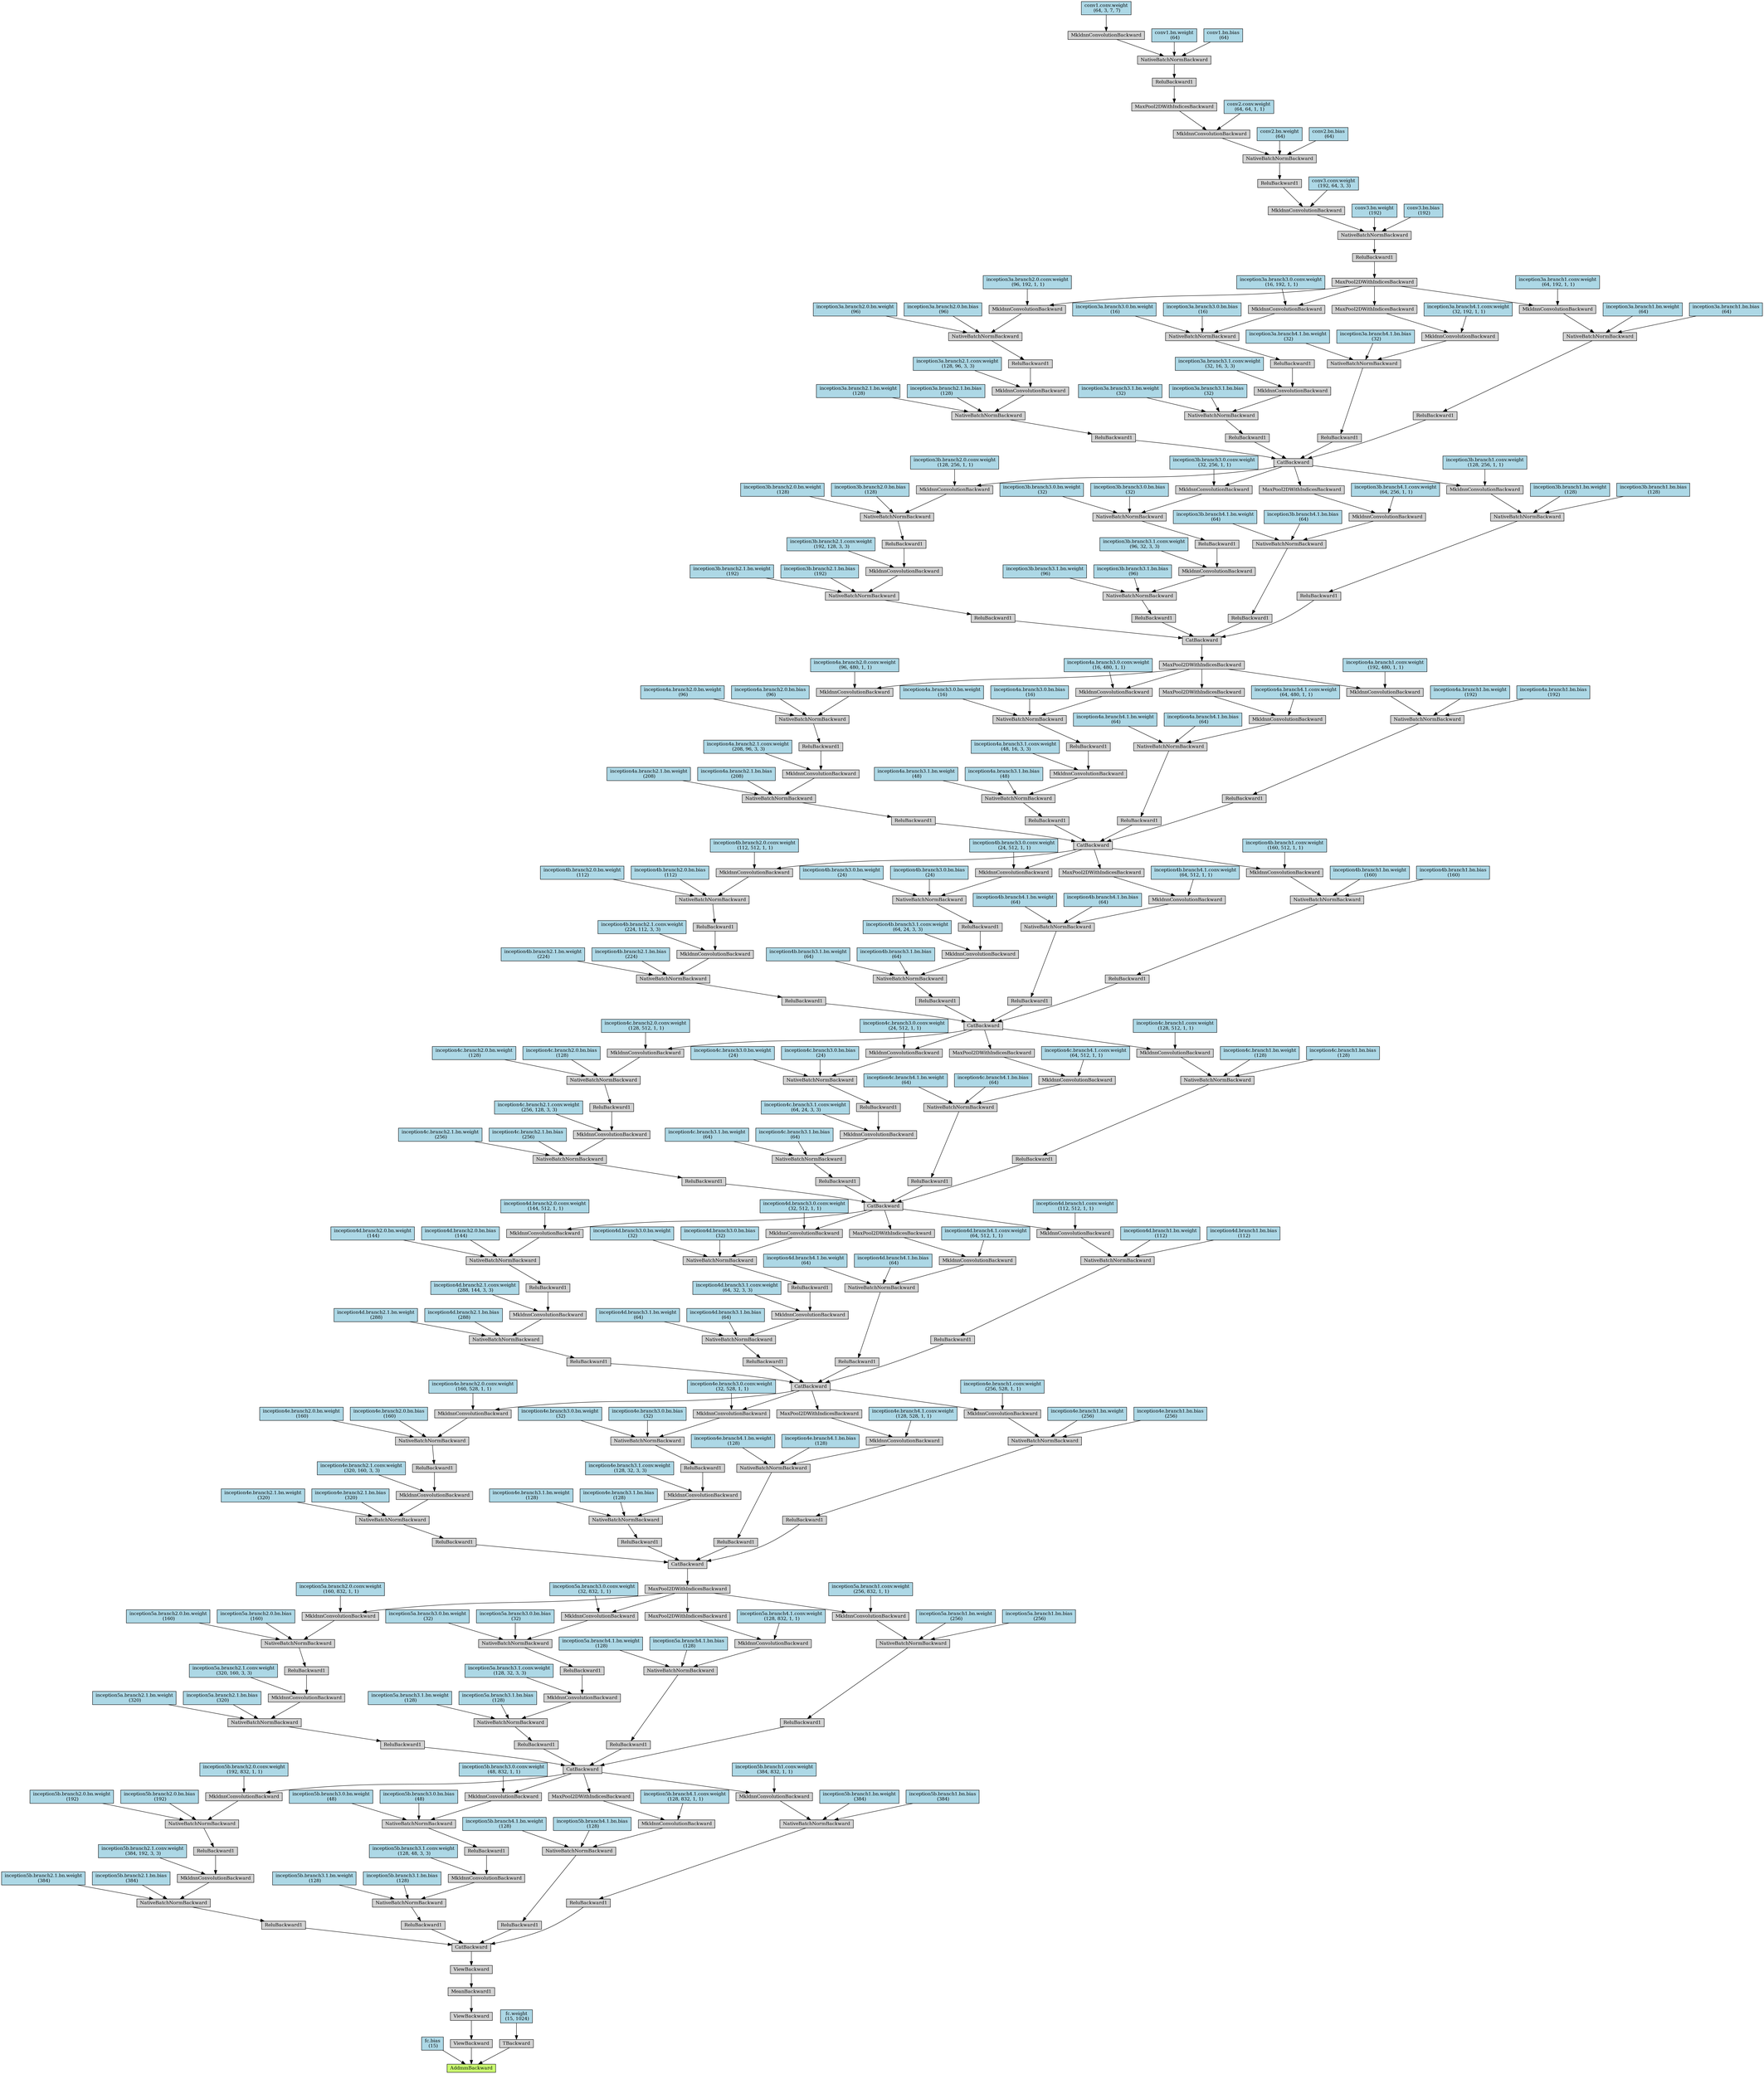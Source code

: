 digraph {
	graph [size="115.5,115.5"]
	node [align=left fontsize=12 height=0.2 ranksep=0.1 shape=box style=filled]
		139962576305008 [label=AddmmBackward fillcolor=darkolivegreen1]
			139962576305064 -> 139962576305008
		139962576305064 [label="fc.bias
 (15)" fillcolor=lightblue]
			139962576305232 -> 139962576305008
		139962576305232 [label=ViewBackward]
			139962576305512 -> 139962576305232
		139962576305512 [label=ViewBackward]
			139962576305960 -> 139962576305512
		139962576305960 [label=MeanBackward1]
			139962576302992 -> 139962576305960
		139962576302992 [label=ViewBackward]
			139962576303496 -> 139962576302992
		139962576303496 [label=CatBackward]
			139962576302432 -> 139962576303496
		139962576302432 [label=ReluBackward1]
			139962576306016 -> 139962576302432
		139962576306016 [label=NativeBatchNormBackward]
			139962576304896 -> 139962576306016
		139962576304896 [label=MkldnnConvolutionBackward]
			139962576304168 -> 139962576304896
		139962576304168 [label=CatBackward]
			139962576303104 -> 139962576304168
		139962576303104 [label=ReluBackward1]
			139959723340800 -> 139962576303104
		139959723340800 [label=NativeBatchNormBackward]
			139959723341584 -> 139959723340800
		139959723341584 [label=MkldnnConvolutionBackward]
			139959723342480 -> 139959723341584
		139959723342480 [label=MaxPool2DWithIndicesBackward]
			139959723343264 -> 139959723342480
		139959723343264 [label=CatBackward]
			139959723343096 -> 139959723343264
		139959723343096 [label=ReluBackward1]
			139959723341976 -> 139959723343096
		139959723341976 [label=NativeBatchNormBackward]
			139962658058816 -> 139959723341976
		139962658058816 [label=MkldnnConvolutionBackward]
			139958582844720 -> 139962658058816
		139958582844720 [label=CatBackward]
			139958582841808 -> 139958582844720
		139958582841808 [label=ReluBackward1]
			139959724087952 -> 139958582841808
		139959724087952 [label=NativeBatchNormBackward]
			139959724087448 -> 139959724087952
		139959724087448 [label=MkldnnConvolutionBackward]
			139963463992824 -> 139959724087448
		139963463992824 [label=CatBackward]
			139959724607192 -> 139963463992824
		139959724607192 [label=ReluBackward1]
			139959724597488 -> 139959724607192
		139959724597488 [label=NativeBatchNormBackward]
			139959722471320 -> 139959724597488
		139959722471320 [label=MkldnnConvolutionBackward]
			139959722471096 -> 139959722471320
		139959722471096 [label=CatBackward]
			139959722470928 -> 139959722471096
		139959722470928 [label=ReluBackward1]
			139959722470592 -> 139959722470928
		139959722470592 [label=NativeBatchNormBackward]
			139959722470424 -> 139959722470592
		139959722470424 [label=MkldnnConvolutionBackward]
			139959722470200 -> 139959722470424
		139959722470200 [label=CatBackward]
			139959722469864 -> 139959722470200
		139959722469864 [label=ReluBackward1]
			139959722469584 -> 139959722469864
		139959722469584 [label=NativeBatchNormBackward]
			139959722469416 -> 139959722469584
		139959722469416 [label=MkldnnConvolutionBackward]
			139959722469192 -> 139959722469416
		139959722469192 [label=MaxPool2DWithIndicesBackward]
			139959722469024 -> 139959722469192
		139959722469024 [label=CatBackward]
			139959722468912 -> 139959722469024
		139959722468912 [label=ReluBackward1]
			139959722468464 -> 139959722468912
		139959722468464 [label=NativeBatchNormBackward]
			139959722468408 -> 139959722468464
		139959722468408 [label=MkldnnConvolutionBackward]
			139959722468072 -> 139959722468408
		139959722468072 [label=CatBackward]
			139959722467904 -> 139959722468072
		139959722467904 [label=ReluBackward1]
			139959722467624 -> 139959722467904
		139959722467624 [label=NativeBatchNormBackward]
			139959722467456 -> 139959722467624
		139959722467456 [label=MkldnnConvolutionBackward]
			139962239020896 -> 139959722467456
		139962239020896 [label=MaxPool2DWithIndicesBackward]
			139962239020728 -> 139962239020896
		139962239020728 [label=ReluBackward1]
			139962239020616 -> 139962239020728
		139962239020616 [label=NativeBatchNormBackward]
			139962239020504 -> 139962239020616
		139962239020504 [label=MkldnnConvolutionBackward]
			139962239020280 -> 139962239020504
		139962239020280 [label=ReluBackward1]
			139962239020112 -> 139962239020280
		139962239020112 [label=NativeBatchNormBackward]
			139962239020000 -> 139962239020112
		139962239020000 [label=MkldnnConvolutionBackward]
			139962239019776 -> 139962239020000
		139962239019776 [label=MaxPool2DWithIndicesBackward]
			139962239019608 -> 139962239019776
		139962239019608 [label=ReluBackward1]
			139962239019496 -> 139962239019608
		139962239019496 [label=NativeBatchNormBackward]
			139962239019384 -> 139962239019496
		139962239019384 [label=MkldnnConvolutionBackward]
			139962239019104 -> 139962239019384
		139962239019104 [label="conv1.conv.weight
 (64, 3, 7, 7)" fillcolor=lightblue]
			139962239019272 -> 139962239019496
		139962239019272 [label="conv1.bn.weight
 (64)" fillcolor=lightblue]
			139962239019216 -> 139962239019496
		139962239019216 [label="conv1.bn.bias
 (64)" fillcolor=lightblue]
			139962239019720 -> 139962239020000
		139962239019720 [label="conv2.conv.weight
 (64, 64, 1, 1)" fillcolor=lightblue]
			139962239019944 -> 139962239020112
		139962239019944 [label="conv2.bn.weight
 (64)" fillcolor=lightblue]
			139962239019888 -> 139962239020112
		139962239019888 [label="conv2.bn.bias
 (64)" fillcolor=lightblue]
			139962239020224 -> 139962239020504
		139962239020224 [label="conv3.conv.weight
 (192, 64, 3, 3)" fillcolor=lightblue]
			139962239020448 -> 139962239020616
		139962239020448 [label="conv3.bn.weight
 (192)" fillcolor=lightblue]
			139962239020392 -> 139962239020616
		139962239020392 [label="conv3.bn.bias
 (192)" fillcolor=lightblue]
			139962239020840 -> 139959722467456
		139962239020840 [label="inception3a.branch1.conv.weight
 (64, 192, 1, 1)" fillcolor=lightblue]
			139959722467400 -> 139959722467624
		139959722467400 [label="inception3a.branch1.bn.weight
 (64)" fillcolor=lightblue]
			139962239021008 -> 139959722467624
		139962239021008 [label="inception3a.branch1.bn.bias
 (64)" fillcolor=lightblue]
			139959722467848 -> 139959722468072
		139959722467848 [label=ReluBackward1]
			139959722467512 -> 139959722467848
		139959722467512 [label=NativeBatchNormBackward]
			139962239020784 -> 139959722467512
		139962239020784 [label=MkldnnConvolutionBackward]
			139962239020168 -> 139962239020784
		139962239020168 [label=ReluBackward1]
			139962239020056 -> 139962239020168
		139962239020056 [label=NativeBatchNormBackward]
			139962239019160 -> 139962239020056
		139962239019160 [label=MkldnnConvolutionBackward]
			139962239020896 -> 139962239019160
			139962239018992 -> 139962239019160
		139962239018992 [label="inception3a.branch2.0.conv.weight
 (96, 192, 1, 1)" fillcolor=lightblue]
			139962239019552 -> 139962239020056
		139962239019552 [label="inception3a.branch2.0.bn.weight
 (96)" fillcolor=lightblue]
			139962239019048 -> 139962239020056
		139962239019048 [label="inception3a.branch2.0.bn.bias
 (96)" fillcolor=lightblue]
			139962239019832 -> 139962239020784
		139962239019832 [label="inception3a.branch2.1.conv.weight
 (128, 96, 3, 3)" fillcolor=lightblue]
			139962239020560 -> 139959722467512
		139962239020560 [label="inception3a.branch2.1.bn.weight
 (128)" fillcolor=lightblue]
			139962239020336 -> 139959722467512
		139962239020336 [label="inception3a.branch2.1.bn.bias
 (128)" fillcolor=lightblue]
			139959722467792 -> 139959722468072
		139959722467792 [label=ReluBackward1]
			139962239020952 -> 139959722467792
		139962239020952 [label=NativeBatchNormBackward]
			139962239019664 -> 139962239020952
		139962239019664 [label=MkldnnConvolutionBackward]
			139962239018768 -> 139962239019664
		139962239018768 [label=ReluBackward1]
			139962239018656 -> 139962239018768
		139962239018656 [label=NativeBatchNormBackward]
			139962239018544 -> 139962239018656
		139962239018544 [label=MkldnnConvolutionBackward]
			139962239020896 -> 139962239018544
			139962239018320 -> 139962239018544
		139962239018320 [label="inception3a.branch3.0.conv.weight
 (16, 192, 1, 1)" fillcolor=lightblue]
			139962239018488 -> 139962239018656
		139962239018488 [label="inception3a.branch3.0.bn.weight
 (16)" fillcolor=lightblue]
			139962239018432 -> 139962239018656
		139962239018432 [label="inception3a.branch3.0.bn.bias
 (16)" fillcolor=lightblue]
			139962239018712 -> 139962239019664
		139962239018712 [label="inception3a.branch3.1.conv.weight
 (32, 16, 3, 3)" fillcolor=lightblue]
			139962239018936 -> 139962239020952
		139962239018936 [label="inception3a.branch3.1.bn.weight
 (32)" fillcolor=lightblue]
			139962239018880 -> 139962239020952
		139962239018880 [label="inception3a.branch3.1.bn.bias
 (32)" fillcolor=lightblue]
			139959722467736 -> 139959722468072
		139959722467736 [label=ReluBackward1]
			139962239020672 -> 139959722467736
		139962239020672 [label=NativeBatchNormBackward]
			139962239018824 -> 139962239020672
		139962239018824 [label=MkldnnConvolutionBackward]
			139962239018152 -> 139962239018824
		139962239018152 [label=MaxPool2DWithIndicesBackward]
			139962239020896 -> 139962239018152
			139962239018096 -> 139962239018824
		139962239018096 [label="inception3a.branch4.1.conv.weight
 (32, 192, 1, 1)" fillcolor=lightblue]
			139962239018376 -> 139962239020672
		139962239018376 [label="inception3a.branch4.1.bn.weight
 (32)" fillcolor=lightblue]
			139962239018264 -> 139962239020672
		139962239018264 [label="inception3a.branch4.1.bn.bias
 (32)" fillcolor=lightblue]
			139959722468016 -> 139959722468408
		139959722468016 [label="inception3b.branch1.conv.weight
 (128, 256, 1, 1)" fillcolor=lightblue]
			139959722468296 -> 139959722468464
		139959722468296 [label="inception3b.branch1.bn.weight
 (128)" fillcolor=lightblue]
			139959722468240 -> 139959722468464
		139959722468240 [label="inception3b.branch1.bn.bias
 (128)" fillcolor=lightblue]
			139959722468856 -> 139959722469024
		139959722468856 [label=ReluBackward1]
			139959722468352 -> 139959722468856
		139959722468352 [label=NativeBatchNormBackward]
			139959722467960 -> 139959722468352
		139959722467960 [label=MkldnnConvolutionBackward]
			139962239018208 -> 139959722467960
		139962239018208 [label=ReluBackward1]
			139962239018040 -> 139962239018208
		139962239018040 [label=NativeBatchNormBackward]
			139962239017816 -> 139962239018040
		139962239017816 [label=MkldnnConvolutionBackward]
			139959722468072 -> 139962239017816
			139962239017480 -> 139962239017816
		139962239017480 [label="inception3b.branch2.0.conv.weight
 (128, 256, 1, 1)" fillcolor=lightblue]
			139962239017760 -> 139962239018040
		139962239017760 [label="inception3b.branch2.0.bn.weight
 (128)" fillcolor=lightblue]
			139962239017592 -> 139962239018040
		139962239017592 [label="inception3b.branch2.0.bn.bias
 (128)" fillcolor=lightblue]
			139962239017984 -> 139959722467960
		139962239017984 [label="inception3b.branch2.1.conv.weight
 (192, 128, 3, 3)" fillcolor=lightblue]
			139959722467680 -> 139959722468352
		139959722467680 [label="inception3b.branch2.1.bn.weight
 (192)" fillcolor=lightblue]
			139962239019440 -> 139959722468352
		139962239019440 [label="inception3b.branch2.1.bn.bias
 (192)" fillcolor=lightblue]
			139959722468800 -> 139959722469024
		139959722468800 [label=ReluBackward1]
			139959722468128 -> 139959722468800
		139959722468128 [label=NativeBatchNormBackward]
			139962239017928 -> 139959722468128
		139962239017928 [label=MkldnnConvolutionBackward]
			139962239017256 -> 139962239017928
		139962239017256 [label=ReluBackward1]
			139962239017144 -> 139962239017256
		139962239017144 [label=NativeBatchNormBackward]
			139962239017032 -> 139962239017144
		139962239017032 [label=MkldnnConvolutionBackward]
			139959722468072 -> 139962239017032
			139957228072632 -> 139962239017032
		139957228072632 [label="inception3b.branch3.0.conv.weight
 (32, 256, 1, 1)" fillcolor=lightblue]
			139957228071120 -> 139962239017144
		139957228071120 [label="inception3b.branch3.0.bn.weight
 (32)" fillcolor=lightblue]
			139957228072856 -> 139962239017144
		139957228072856 [label="inception3b.branch3.0.bn.bias
 (32)" fillcolor=lightblue]
			139962239017200 -> 139962239017928
		139962239017200 [label="inception3b.branch3.1.conv.weight
 (96, 32, 3, 3)" fillcolor=lightblue]
			139962239017536 -> 139959722468128
		139962239017536 [label="inception3b.branch3.1.bn.weight
 (96)" fillcolor=lightblue]
			139962239017368 -> 139959722468128
		139962239017368 [label="inception3b.branch3.1.bn.bias
 (96)" fillcolor=lightblue]
			139959722468688 -> 139959722469024
		139959722468688 [label=ReluBackward1]
			139962239018600 -> 139959722468688
		139962239018600 [label=NativeBatchNormBackward]
			139962239017312 -> 139962239018600
		139962239017312 [label=MkldnnConvolutionBackward]
			139957228072352 -> 139962239017312
		139957228072352 [label=MaxPool2DWithIndicesBackward]
			139959722468072 -> 139957228072352
			139957228072296 -> 139962239017312
		139957228072296 [label="inception3b.branch4.1.conv.weight
 (64, 256, 1, 1)" fillcolor=lightblue]
			139962239017088 -> 139962239018600
		139962239017088 [label="inception3b.branch4.1.bn.weight
 (64)" fillcolor=lightblue]
			139957228072688 -> 139962239018600
		139957228072688 [label="inception3b.branch4.1.bn.bias
 (64)" fillcolor=lightblue]
			139959722469136 -> 139959722469416
		139959722469136 [label="inception4a.branch1.conv.weight
 (192, 480, 1, 1)" fillcolor=lightblue]
			139959722469360 -> 139959722469584
		139959722469360 [label="inception4a.branch1.bn.weight
 (192)" fillcolor=lightblue]
			139959722469304 -> 139959722469584
		139959722469304 [label="inception4a.branch1.bn.bias
 (192)" fillcolor=lightblue]
			139959722469808 -> 139959722470200
		139959722469808 [label=ReluBackward1]
			139962239017872 -> 139959722469808
		139962239017872 [label=NativeBatchNormBackward]
			139959722469248 -> 139962239017872
		139959722469248 [label=MkldnnConvolutionBackward]
			139957228072464 -> 139959722469248
		139957228072464 [label=ReluBackward1]
			139957228071624 -> 139957228072464
		139957228071624 [label=NativeBatchNormBackward]
			139957228071568 -> 139957228071624
		139957228071568 [label=MkldnnConvolutionBackward]
			139959722469192 -> 139957228071568
			139957228071232 -> 139957228071568
		139957228071232 [label="inception4a.branch2.0.conv.weight
 (96, 480, 1, 1)" fillcolor=lightblue]
			139957228071456 -> 139957228071624
		139957228071456 [label="inception4a.branch2.0.bn.weight
 (96)" fillcolor=lightblue]
			139957228071344 -> 139957228071624
		139957228071344 [label="inception4a.branch2.0.bn.bias
 (96)" fillcolor=lightblue]
			139957228072520 -> 139959722469248
		139957228072520 [label="inception4a.branch2.1.conv.weight
 (208, 96, 3, 3)" fillcolor=lightblue]
			139959722469080 -> 139962239017872
		139959722469080 [label="inception4a.branch2.1.bn.weight
 (208)" fillcolor=lightblue]
			139959722468576 -> 139962239017872
		139959722468576 [label="inception4a.branch2.1.bn.bias
 (208)" fillcolor=lightblue]
			139959722469752 -> 139959722470200
		139959722469752 [label=ReluBackward1]
			139959722469528 -> 139959722469752
		139959722469528 [label=NativeBatchNormBackward]
			139957228071736 -> 139959722469528
		139957228071736 [label=MkldnnConvolutionBackward]
			139957228070840 -> 139957228071736
		139957228070840 [label=ReluBackward1]
			139957228070448 -> 139957228070840
		139957228070448 [label=NativeBatchNormBackward]
			139957228070280 -> 139957228070448
		139957228070280 [label=MkldnnConvolutionBackward]
			139959722469192 -> 139957228070280
			139957228069888 -> 139957228070280
		139957228069888 [label="inception4a.branch3.0.conv.weight
 (16, 480, 1, 1)" fillcolor=lightblue]
			139957228070112 -> 139957228070448
		139957228070112 [label="inception4a.branch3.0.bn.weight
 (16)" fillcolor=lightblue]
			139957228070056 -> 139957228070448
		139957228070056 [label="inception4a.branch3.0.bn.bias
 (16)" fillcolor=lightblue]
			139957228070504 -> 139957228071736
		139957228070504 [label="inception4a.branch3.1.conv.weight
 (48, 16, 3, 3)" fillcolor=lightblue]
			139957228071288 -> 139959722469528
		139957228071288 [label="inception4a.branch3.1.bn.weight
 (48)" fillcolor=lightblue]
			139957228071176 -> 139959722469528
		139957228071176 [label="inception4a.branch3.1.bn.bias
 (48)" fillcolor=lightblue]
			139959722469696 -> 139959722470200
		139959722469696 [label=ReluBackward1]
			139959722468968 -> 139959722469696
		139959722468968 [label=NativeBatchNormBackward]
			139957228071008 -> 139959722468968
		139957228071008 [label=MkldnnConvolutionBackward]
			139957228069216 -> 139957228071008
		139957228069216 [label=MaxPool2DWithIndicesBackward]
			139959722469192 -> 139957228069216
			139957228069160 -> 139957228071008
		139957228069160 [label="inception4a.branch4.1.conv.weight
 (64, 480, 1, 1)" fillcolor=lightblue]
			139957228069944 -> 139959722468968
		139957228069944 [label="inception4a.branch4.1.bn.weight
 (64)" fillcolor=lightblue]
			139957228069608 -> 139959722468968
		139957228069608 [label="inception4a.branch4.1.bn.bias
 (64)" fillcolor=lightblue]
			139959722470144 -> 139959722470424
		139959722470144 [label="inception4b.branch1.conv.weight
 (160, 512, 1, 1)" fillcolor=lightblue]
			139959722470368 -> 139959722470592
		139959722470368 [label="inception4b.branch1.bn.weight
 (160)" fillcolor=lightblue]
			139959722470312 -> 139959722470592
		139959722470312 [label="inception4b.branch1.bn.bias
 (160)" fillcolor=lightblue]
			139959722470872 -> 139959722471096
		139959722470872 [label=ReluBackward1]
			139959722470536 -> 139959722470872
		139959722470536 [label=NativeBatchNormBackward]
			139959722470032 -> 139959722470536
		139959722470032 [label=MkldnnConvolutionBackward]
			139957228069440 -> 139959722470032
		139957228069440 [label=ReluBackward1]
			139957228069104 -> 139957228069440
		139957228069104 [label=NativeBatchNormBackward]
			139962693476080 -> 139957228069104
		139962693476080 [label=MkldnnConvolutionBackward]
			139959722470200 -> 139962693476080
			139963196985584 -> 139962693476080
		139963196985584 [label="inception4b.branch2.0.conv.weight
 (112, 512, 1, 1)" fillcolor=lightblue]
			139962658348448 -> 139957228069104
		139962658348448 [label="inception4b.branch2.0.bn.weight
 (112)" fillcolor=lightblue]
			139963196987264 -> 139957228069104
		139963196987264 [label="inception4b.branch2.0.bn.bias
 (112)" fillcolor=lightblue]
			139957228068992 -> 139959722470032
		139957228068992 [label="inception4b.branch2.1.conv.weight
 (224, 112, 3, 3)" fillcolor=lightblue]
			139959722469640 -> 139959722470536
		139959722469640 [label="inception4b.branch2.1.bn.weight
 (224)" fillcolor=lightblue]
			139957228071904 -> 139959722470536
		139957228071904 [label="inception4b.branch2.1.bn.bias
 (224)" fillcolor=lightblue]
			139959722470816 -> 139959722471096
		139959722470816 [label=ReluBackward1]
			139959722470256 -> 139959722470816
		139959722470256 [label=NativeBatchNormBackward]
			139957228068936 -> 139959722470256
		139957228068936 [label=MkldnnConvolutionBackward]
			139959724007208 -> 139957228068936
		139959724007208 [label=ReluBackward1]
			139959724007040 -> 139959724007208
		139959724007040 [label=NativeBatchNormBackward]
			139959724006872 -> 139959724007040
		139959724006872 [label=MkldnnConvolutionBackward]
			139959722470200 -> 139959724006872
			139959724006256 -> 139959724006872
		139959724006256 [label="inception4b.branch3.0.conv.weight
 (24, 512, 1, 1)" fillcolor=lightblue]
			139959724006648 -> 139959724007040
		139959724006648 [label="inception4b.branch3.0.bn.weight
 (24)" fillcolor=lightblue]
			139959724006592 -> 139959724007040
		139959724006592 [label="inception4b.branch3.0.bn.bias
 (24)" fillcolor=lightblue]
			139959724007096 -> 139957228068936
		139959724007096 [label="inception4b.branch3.1.conv.weight
 (64, 24, 3, 3)" fillcolor=lightblue]
			139963196985864 -> 139959722470256
		139963196985864 [label="inception4b.branch3.1.bn.weight
 (64)" fillcolor=lightblue]
			139962693476304 -> 139959722470256
		139962693476304 [label="inception4b.branch3.1.bn.bias
 (64)" fillcolor=lightblue]
			139959722470760 -> 139959722471096
		139959722470760 [label=ReluBackward1]
			139957228070224 -> 139959722470760
		139957228070224 [label=NativeBatchNormBackward]
			139959724007264 -> 139957228070224
		139959724007264 [label=MkldnnConvolutionBackward]
			139959724005864 -> 139959724007264
		139959724005864 [label=MaxPool2DWithIndicesBackward]
			139959722470200 -> 139959724005864
			139959724005752 -> 139959724007264
		139959724005752 [label="inception4b.branch4.1.conv.weight
 (64, 512, 1, 1)" fillcolor=lightblue]
			139959724006368 -> 139957228070224
		139959724006368 [label="inception4b.branch4.1.bn.weight
 (64)" fillcolor=lightblue]
			139959724006144 -> 139957228070224
		139959724006144 [label="inception4b.branch4.1.bn.bias
 (64)" fillcolor=lightblue]
			139959722471040 -> 139959722471320
		139959722471040 [label="inception4c.branch1.conv.weight
 (128, 512, 1, 1)" fillcolor=lightblue]
			139959722471264 -> 139959724597488
		139959722471264 [label="inception4c.branch1.bn.weight
 (128)" fillcolor=lightblue]
			139959722471208 -> 139959724597488
		139959722471208 [label="inception4c.branch1.bn.bias
 (128)" fillcolor=lightblue]
			139959724605512 -> 139963463992824
		139959724605512 [label=ReluBackward1]
			139959724599560 -> 139959724605512
		139959724599560 [label=NativeBatchNormBackward]
			139959722470984 -> 139959724599560
		139959722470984 [label=MkldnnConvolutionBackward]
			139959724005920 -> 139959722470984
		139959724005920 [label=ReluBackward1]
			139959724005640 -> 139959724005920
		139959724005640 [label=NativeBatchNormBackward]
			139959724005136 -> 139959724005640
		139959724005136 [label=MkldnnConvolutionBackward]
			139959722471096 -> 139959724005136
			139959724004576 -> 139959724005136
		139959724004576 [label="inception4c.branch2.0.conv.weight
 (128, 512, 1, 1)" fillcolor=lightblue]
			139959724004856 -> 139959724005640
		139959724004856 [label="inception4c.branch2.0.bn.weight
 (128)" fillcolor=lightblue]
			139959724004800 -> 139959724005640
		139959724004800 [label="inception4c.branch2.0.bn.bias
 (128)" fillcolor=lightblue]
			139959724005584 -> 139959722470984
		139959724005584 [label="inception4c.branch2.1.conv.weight
 (256, 128, 3, 3)" fillcolor=lightblue]
			139959722470704 -> 139959724599560
		139959722470704 [label="inception4c.branch2.1.bn.weight
 (256)" fillcolor=lightblue]
			139959724007376 -> 139959724599560
		139959724007376 [label="inception4c.branch2.1.bn.bias
 (256)" fillcolor=lightblue]
			139959724605680 -> 139963463992824
		139959724605680 [label=ReluBackward1]
			139959722471152 -> 139959724605680
		139959722471152 [label=NativeBatchNormBackward]
			139959724005472 -> 139959722471152
		139959724005472 [label=MkldnnConvolutionBackward]
			139959724004240 -> 139959724005472
		139959724004240 [label=ReluBackward1]
			139959724003848 -> 139959724004240
		139959724003848 [label=NativeBatchNormBackward]
			139959724003680 -> 139959724003848
		139959724003680 [label=MkldnnConvolutionBackward]
			139959722471096 -> 139959724003680
			139962079729592 -> 139959724003680
		139962079729592 [label="inception4c.branch3.0.conv.weight
 (24, 512, 1, 1)" fillcolor=lightblue]
			139959724003568 -> 139959724003848
		139959724003568 [label="inception4c.branch3.0.bn.weight
 (24)" fillcolor=lightblue]
			139959724003512 -> 139959724003848
		139959724003512 [label="inception4c.branch3.0.bn.bias
 (24)" fillcolor=lightblue]
			139959724003960 -> 139959724005472
		139959724003960 [label="inception4c.branch3.1.conv.weight
 (64, 24, 3, 3)" fillcolor=lightblue]
			139959724004688 -> 139959722471152
		139959724004688 [label="inception4c.branch3.1.bn.weight
 (64)" fillcolor=lightblue]
			139959724004520 -> 139959722471152
		139959724004520 [label="inception4c.branch3.1.bn.bias
 (64)" fillcolor=lightblue]
			139959724605792 -> 139963463992824
		139959724605792 [label=ReluBackward1]
			139959724006928 -> 139959724605792
		139959724006928 [label=NativeBatchNormBackward]
			139959724004464 -> 139959724006928
		139959724004464 [label=MkldnnConvolutionBackward]
			139962079729256 -> 139959724004464
		139962079729256 [label=MaxPool2DWithIndicesBackward]
			139959722471096 -> 139962079729256
			139962079728528 -> 139959724004464
		139962079728528 [label="inception4c.branch4.1.conv.weight
 (64, 512, 1, 1)" fillcolor=lightblue]
			139959724003456 -> 139959724006928
		139959724003456 [label="inception4c.branch4.1.bn.weight
 (64)" fillcolor=lightblue]
			139959724003736 -> 139959724006928
		139959724003736 [label="inception4c.branch4.1.bn.bias
 (64)" fillcolor=lightblue]
			139959724605568 -> 139959724087448
		139959724605568 [label="inception4d.branch1.conv.weight
 (112, 512, 1, 1)" fillcolor=lightblue]
			139959724089240 -> 139959724087952
		139959724089240 [label="inception4d.branch1.bn.weight
 (112)" fillcolor=lightblue]
			139959724086328 -> 139959724087952
		139959724086328 [label="inception4d.branch1.bn.bias
 (112)" fillcolor=lightblue]
			139959724089016 -> 139958582844720
		139959724089016 [label=ReluBackward1]
			139959724087112 -> 139959724089016
		139959724087112 [label=NativeBatchNormBackward]
			139959724606408 -> 139959724087112
		139959724606408 [label=MkldnnConvolutionBackward]
			139962079728192 -> 139959724606408
		139962079728192 [label=ReluBackward1]
			139962079730936 -> 139962079728192
		139962079730936 [label=NativeBatchNormBackward]
			139962079728136 -> 139962079730936
		139962079728136 [label=MkldnnConvolutionBackward]
			139963463992824 -> 139962079728136
			139962079731440 -> 139962079728136
		139962079731440 [label="inception4d.branch2.0.conv.weight
 (144, 512, 1, 1)" fillcolor=lightblue]
			139962079731664 -> 139962079730936
		139962079731664 [label="inception4d.branch2.0.bn.weight
 (144)" fillcolor=lightblue]
			139962079731552 -> 139962079730936
		139962079731552 [label="inception4d.branch2.0.bn.bias
 (144)" fillcolor=lightblue]
			139962079728360 -> 139959724606408
		139962079728360 [label="inception4d.branch2.1.conv.weight
 (288, 144, 3, 3)" fillcolor=lightblue]
			139959724005192 -> 139959724087112
		139959724005192 [label="inception4d.branch2.1.bn.weight
 (288)" fillcolor=lightblue]
			139959724597880 -> 139959724087112
		139959724597880 [label="inception4d.branch2.1.bn.bias
 (288)" fillcolor=lightblue]
			139959724086888 -> 139958582844720
		139959724086888 [label=ReluBackward1]
			139961705823592 -> 139959724086888
		139961705823592 [label=NativeBatchNormBackward]
			139962079731328 -> 139961705823592
		139962079731328 [label=MkldnnConvolutionBackward]
			139962079731216 -> 139962079731328
		139962079731216 [label=ReluBackward1]
			139962079731104 -> 139962079731216
		139962079731104 [label=NativeBatchNormBackward]
			139962079730992 -> 139962079731104
		139962079730992 [label=MkldnnConvolutionBackward]
			139963463992824 -> 139962079730992
			139962079730712 -> 139962079730992
		139962079730712 [label="inception4d.branch3.0.conv.weight
 (32, 512, 1, 1)" fillcolor=lightblue]
			139962079730880 -> 139962079731104
		139962079730880 [label="inception4d.branch3.0.bn.weight
 (32)" fillcolor=lightblue]
			139962079730824 -> 139962079731104
		139962079730824 [label="inception4d.branch3.0.bn.bias
 (32)" fillcolor=lightblue]
			139962079731160 -> 139962079731328
		139962079731160 [label="inception4d.branch3.1.conv.weight
 (64, 32, 3, 3)" fillcolor=lightblue]
			139962079731496 -> 139961705823592
		139962079731496 [label="inception4d.branch3.1.bn.weight
 (64)" fillcolor=lightblue]
			139962079731384 -> 139961705823592
		139962079731384 [label="inception4d.branch3.1.bn.bias
 (64)" fillcolor=lightblue]
			139959724086496 -> 139958582844720
		139959724086496 [label=ReluBackward1]
			139962079729648 -> 139959724086496
		139962079729648 [label=NativeBatchNormBackward]
			139962079731272 -> 139962079729648
		139962079731272 [label=MkldnnConvolutionBackward]
			139962079730544 -> 139962079731272
		139962079730544 [label=MaxPool2DWithIndicesBackward]
			139963463992824 -> 139962079730544
			139962079730488 -> 139962079731272
		139962079730488 [label="inception4d.branch4.1.conv.weight
 (64, 512, 1, 1)" fillcolor=lightblue]
			139962079730768 -> 139962079729648
		139962079730768 [label="inception4d.branch4.1.bn.weight
 (64)" fillcolor=lightblue]
			139962079730656 -> 139962079729648
		139962079730656 [label="inception4d.branch4.1.bn.bias
 (64)" fillcolor=lightblue]
			139958582842200 -> 139962658058816
		139958582842200 [label="inception4e.branch1.conv.weight
 (256, 528, 1, 1)" fillcolor=lightblue]
			139962658061616 -> 139959723341976
		139962658061616 [label="inception4e.branch1.bn.weight
 (256)" fillcolor=lightblue]
			139962658059824 -> 139959723341976
		139962658059824 [label="inception4e.branch1.bn.bias
 (256)" fillcolor=lightblue]
			139959723342928 -> 139959723343264
		139959723342928 [label=ReluBackward1]
			139962658058480 -> 139959723342928
		139962658058480 [label=NativeBatchNormBackward]
			139958582841976 -> 139962658058480
		139958582841976 [label=MkldnnConvolutionBackward]
			139962079730600 -> 139958582841976
		139962079730600 [label=ReluBackward1]
			139962079730432 -> 139962079730600
		139962079730432 [label=NativeBatchNormBackward]
			139962079730152 -> 139962079730432
		139962079730152 [label=MkldnnConvolutionBackward]
			139958582844720 -> 139962079730152
			139962079729928 -> 139962079730152
		139962079729928 [label="inception4e.branch2.0.conv.weight
 (160, 528, 1, 1)" fillcolor=lightblue]
			139962079730096 -> 139962079730432
		139962079730096 [label="inception4e.branch2.0.bn.weight
 (160)" fillcolor=lightblue]
			139962079730040 -> 139962079730432
		139962079730040 [label="inception4e.branch2.0.bn.bias
 (160)" fillcolor=lightblue]
			139962079730320 -> 139958582841976
		139962079730320 [label="inception4e.branch2.1.conv.weight
 (320, 160, 3, 3)" fillcolor=lightblue]
			139959724088176 -> 139962658058480
		139959724088176 [label="inception4e.branch2.1.bn.weight
 (320)" fillcolor=lightblue]
			139962079730376 -> 139962658058480
		139962079730376 [label="inception4e.branch2.1.bn.bias
 (320)" fillcolor=lightblue]
			139959723343208 -> 139959723343264
		139959723343208 [label=ReluBackward1]
			139958582842032 -> 139959723343208
		139958582842032 [label=NativeBatchNormBackward]
			139962079730264 -> 139958582842032
		139962079730264 [label=MkldnnConvolutionBackward]
			139962079729760 -> 139962079730264
		139962079729760 [label=ReluBackward1]
			139962079729536 -> 139962079729760
		139962079729536 [label=NativeBatchNormBackward]
			139962079729368 -> 139962079729536
		139962079729368 [label=MkldnnConvolutionBackward]
			139958582844720 -> 139962079729368
			139962079729088 -> 139962079729368
		139962079729088 [label="inception4e.branch3.0.conv.weight
 (32, 528, 1, 1)" fillcolor=lightblue]
			139962079729312 -> 139962079729536
		139962079729312 [label="inception4e.branch3.0.bn.weight
 (32)" fillcolor=lightblue]
			139962079729200 -> 139962079729536
		139962079729200 [label="inception4e.branch3.0.bn.bias
 (32)" fillcolor=lightblue]
			139962079729704 -> 139962079730264
		139962079729704 [label="inception4e.branch3.1.conv.weight
 (128, 32, 3, 3)" fillcolor=lightblue]
			139962079729984 -> 139958582842032
		139962079729984 [label="inception4e.branch3.1.bn.weight
 (128)" fillcolor=lightblue]
			139962079729872 -> 139958582842032
		139962079729872 [label="inception4e.branch3.1.bn.bias
 (128)" fillcolor=lightblue]
			139959723341192 -> 139959723343264
		139959723341192 [label=ReluBackward1]
			139962079731048 -> 139959723341192
		139962079731048 [label=NativeBatchNormBackward]
			139962079729816 -> 139962079731048
		139962079729816 [label=MkldnnConvolutionBackward]
			139962079728920 -> 139962079729816
		139962079728920 [label=MaxPool2DWithIndicesBackward]
			139958582844720 -> 139962079728920
			139962079728864 -> 139962079729816
		139962079728864 [label="inception4e.branch4.1.conv.weight
 (128, 528, 1, 1)" fillcolor=lightblue]
			139962079729144 -> 139962079731048
		139962079729144 [label="inception4e.branch4.1.bn.weight
 (128)" fillcolor=lightblue]
			139962079729032 -> 139962079731048
		139962079729032 [label="inception4e.branch4.1.bn.bias
 (128)" fillcolor=lightblue]
			139959723342592 -> 139959723341584
		139959723342592 [label="inception5a.branch1.conv.weight
 (256, 832, 1, 1)" fillcolor=lightblue]
			139959723341696 -> 139959723340800
		139959723341696 [label="inception5a.branch1.bn.weight
 (256)" fillcolor=lightblue]
			139959723342032 -> 139959723340800
		139959723342032 [label="inception5a.branch1.bn.bias
 (256)" fillcolor=lightblue]
			139962576302936 -> 139962576304168
		139962576302936 [label=ReluBackward1]
			139959723340856 -> 139962576302936
		139959723340856 [label=NativeBatchNormBackward]
			139959723343040 -> 139959723340856
		139959723343040 [label=MkldnnConvolutionBackward]
			139962079729480 -> 139959723343040
		139962079729480 [label=ReluBackward1]
			139962079728696 -> 139962079729480
		139962079728696 [label=NativeBatchNormBackward]
			139962079728640 -> 139962079728696
		139962079728640 [label=MkldnnConvolutionBackward]
			139959723342480 -> 139962079728640
			139962079728304 -> 139962079728640
		139962079728304 [label="inception5a.branch2.0.conv.weight
 (160, 832, 1, 1)" fillcolor=lightblue]
			139962079728584 -> 139962079728696
		139962079728584 [label="inception5a.branch2.0.bn.weight
 (160)" fillcolor=lightblue]
			139962079728472 -> 139962079728696
		139962079728472 [label="inception5a.branch2.0.bn.bias
 (160)" fillcolor=lightblue]
			139962079728976 -> 139959723343040
		139962079728976 [label="inception5a.branch2.1.conv.weight
 (320, 160, 3, 3)" fillcolor=lightblue]
			139959723342872 -> 139959723340856
		139959723342872 [label="inception5a.branch2.1.bn.weight
 (320)" fillcolor=lightblue]
			139959723343432 -> 139959723340856
		139959723343432 [label="inception5a.branch2.1.bn.bias
 (320)" fillcolor=lightblue]
			139959723339960 -> 139962576304168
		139959723339960 [label=ReluBackward1]
			139959723342088 -> 139959723339960
		139959723342088 [label=NativeBatchNormBackward]
			139962079728752 -> 139959723342088
		139962079728752 [label=MkldnnConvolutionBackward]
			139962079728024 -> 139962079728752
		139962079728024 [label=ReluBackward1]
			139962079727912 -> 139962079728024
		139962079727912 [label=NativeBatchNormBackward]
			139962079727744 -> 139962079727912
		139962079727744 [label=MkldnnConvolutionBackward]
			139959723342480 -> 139962079727744
			139962650778032 -> 139962079727744
		139962650778032 [label="inception5a.branch3.0.conv.weight
 (32, 832, 1, 1)" fillcolor=lightblue]
			139962079727688 -> 139962079727912
		139962079727688 [label="inception5a.branch3.0.bn.weight
 (32)" fillcolor=lightblue]
			139962650776240 -> 139962079727912
		139962650776240 [label="inception5a.branch3.0.bn.bias
 (32)" fillcolor=lightblue]
			139962079727968 -> 139962079728752
		139962079727968 [label="inception5a.branch3.1.conv.weight
 (128, 32, 3, 3)" fillcolor=lightblue]
			139962079728416 -> 139959723342088
		139962079728416 [label="inception5a.branch3.1.bn.weight
 (128)" fillcolor=lightblue]
			139962079728248 -> 139959723342088
		139962079728248 [label="inception5a.branch3.1.bn.bias
 (128)" fillcolor=lightblue]
			139959723340184 -> 139962576304168
		139959723340184 [label=ReluBackward1]
			139962079730208 -> 139959723340184
		139962079730208 [label=NativeBatchNormBackward]
			139962079728080 -> 139962079730208
		139962079728080 [label=MkldnnConvolutionBackward]
			139962650777920 -> 139962079728080
		139962650777920 [label=MaxPool2DWithIndicesBackward]
			139959723342480 -> 139962650777920
			139962650779544 -> 139962079728080
		139962650779544 [label="inception5a.branch4.1.conv.weight
 (128, 832, 1, 1)" fillcolor=lightblue]
			139962079727856 -> 139962079730208
		139962079727856 [label="inception5a.branch4.1.bn.weight
 (128)" fillcolor=lightblue]
			139962650776520 -> 139962079730208
		139962650776520 [label="inception5a.branch4.1.bn.bias
 (128)" fillcolor=lightblue]
			139962576304560 -> 139962576304896
		139962576304560 [label="inception5b.branch1.conv.weight
 (384, 832, 1, 1)" fillcolor=lightblue]
			139962576304672 -> 139962576306016
		139962576304672 [label="inception5b.branch1.bn.weight
 (384)" fillcolor=lightblue]
			139962576305176 -> 139962576306016
		139962576305176 [label="inception5b.branch1.bn.bias
 (384)" fillcolor=lightblue]
			139962576302768 -> 139962576303496
		139962576302768 [label=ReluBackward1]
			139962576305344 -> 139962576302768
		139962576305344 [label=NativeBatchNormBackward]
			139962576303888 -> 139962576305344
		139962576303888 [label=MkldnnConvolutionBackward]
			139962650776184 -> 139962576303888
		139962650776184 [label=ReluBackward1]
			139962650775680 -> 139962650776184
		139962650775680 [label=NativeBatchNormBackward]
			139962650776352 -> 139962650775680
		139962650776352 [label=MkldnnConvolutionBackward]
			139962576304168 -> 139962650776352
			139962650779096 -> 139962650776352
		139962650779096 [label="inception5b.branch2.0.conv.weight
 (192, 832, 1, 1)" fillcolor=lightblue]
			139962650779376 -> 139962650775680
		139962650779376 [label="inception5b.branch2.0.bn.weight
 (192)" fillcolor=lightblue]
			139962650779264 -> 139962650775680
		139962650779264 [label="inception5b.branch2.0.bn.bias
 (192)" fillcolor=lightblue]
			139962650775848 -> 139962576303888
		139962650775848 [label="inception5b.branch2.1.conv.weight
 (384, 192, 3, 3)" fillcolor=lightblue]
			139962079728808 -> 139962576305344
		139962079728808 [label="inception5b.branch2.1.bn.weight
 (384)" fillcolor=lightblue]
			139959723340240 -> 139962576305344
		139959723340240 [label="inception5b.branch2.1.bn.bias
 (384)" fillcolor=lightblue]
			139962576302208 -> 139962576303496
		139962576302208 [label=ReluBackward1]
			139962576304392 -> 139962576302208
		139962576304392 [label=NativeBatchNormBackward]
			139962650775960 -> 139962576304392
		139962650775960 [label=MkldnnConvolutionBackward]
			139962650778368 -> 139962650775960
		139962650778368 [label=ReluBackward1]
			139962650778256 -> 139962650778368
		139962650778256 [label=NativeBatchNormBackward]
			139962650777976 -> 139962650778256
		139962650777976 [label=MkldnnConvolutionBackward]
			139962576304168 -> 139962650777976
			139962650777248 -> 139962650777976
		139962650777248 [label="inception5b.branch3.0.conv.weight
 (48, 832, 1, 1)" fillcolor=lightblue]
			139962650777752 -> 139962650778256
		139962650777752 [label="inception5b.branch3.0.bn.weight
 (48)" fillcolor=lightblue]
			139962650777528 -> 139962650778256
		139962650777528 [label="inception5b.branch3.0.bn.bias
 (48)" fillcolor=lightblue]
			139962650778312 -> 139962650775960
		139962650778312 [label="inception5b.branch3.1.conv.weight
 (128, 48, 3, 3)" fillcolor=lightblue]
			139962650779152 -> 139962576304392
		139962650779152 [label="inception5b.branch3.1.bn.weight
 (128)" fillcolor=lightblue]
			139962650778648 -> 139962576304392
		139962650778648 [label="inception5b.branch3.1.bn.bias
 (128)" fillcolor=lightblue]
			139962576305904 -> 139962576303496
		139962576305904 [label=ReluBackward1]
			139962650776072 -> 139962576305904
		139962650776072 [label=NativeBatchNormBackward]
			139962650778480 -> 139962650776072
		139962650778480 [label=MkldnnConvolutionBackward]
			139962650777024 -> 139962650778480
		139962650777024 [label=MaxPool2DWithIndicesBackward]
			139962576304168 -> 139962650777024
			139962650776968 -> 139962650778480
		139962650776968 [label="inception5b.branch4.1.conv.weight
 (128, 832, 1, 1)" fillcolor=lightblue]
			139962650777416 -> 139962650776072
		139962650777416 [label="inception5b.branch4.1.bn.weight
 (128)" fillcolor=lightblue]
			139962650777136 -> 139962650776072
		139962650777136 [label="inception5b.branch4.1.bn.bias
 (128)" fillcolor=lightblue]
			139962576305288 -> 139962576305008
		139962576305288 [label=TBackward]
			139962576305848 -> 139962576305288
		139962576305848 [label="fc.weight
 (15, 1024)" fillcolor=lightblue]
}
